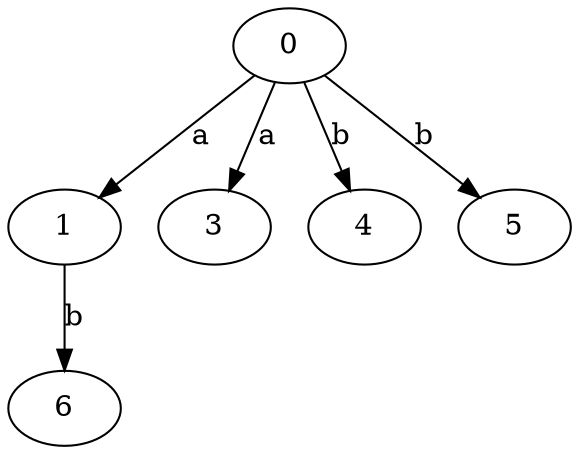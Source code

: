 strict digraph  {
1;
3;
0;
4;
5;
6;
1 -> 6  [label=b];
0 -> 1  [label=a];
0 -> 3  [label=a];
0 -> 4  [label=b];
0 -> 5  [label=b];
}
